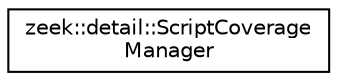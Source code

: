 digraph "Graphical Class Hierarchy"
{
 // LATEX_PDF_SIZE
  edge [fontname="Helvetica",fontsize="10",labelfontname="Helvetica",labelfontsize="10"];
  node [fontname="Helvetica",fontsize="10",shape=record];
  rankdir="LR";
  Node0 [label="zeek::detail::ScriptCoverage\lManager",height=0.2,width=0.4,color="black", fillcolor="white", style="filled",URL="$db/da0/classzeek_1_1detail_1_1ScriptCoverageManager.html",tooltip=" "];
}
